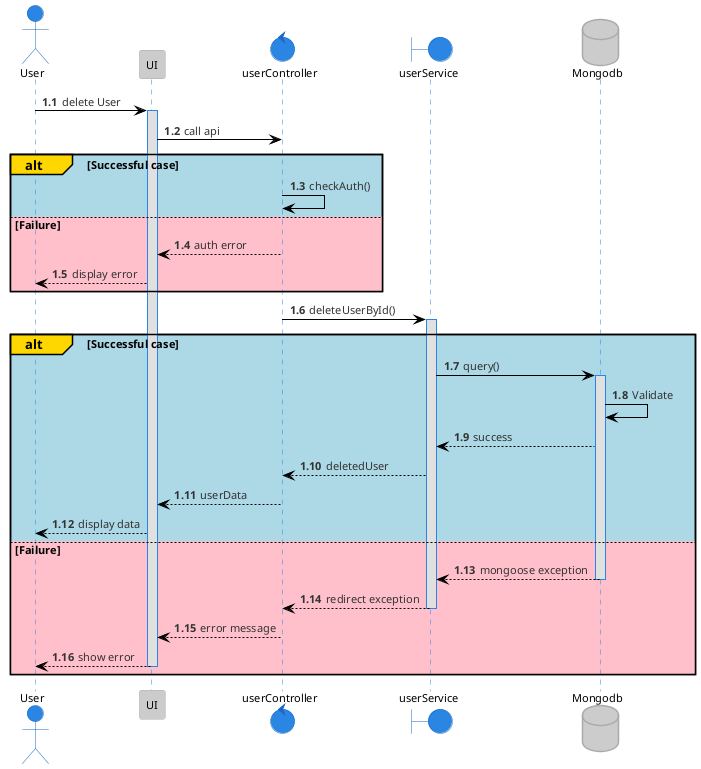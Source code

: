 @startuml updateUser
!theme reddress-lightblue

autonumber 1.1
actor User
participant UI
control  userController
boundary userService
database Mongodb

User -> UI: delete User
activate UI
UI -> userController: call api

alt#Gold #LightBlue Successful case
    userController -> userController: checkAuth()
else #Pink Failure
    userController --> UI: auth error
    UI --> User: display error
end

userController -> userService: deleteUserById()

alt#Gold #LightBlue Successful case
    activate userService
    userService -> Mongodb: query()
    activate Mongodb
    Mongodb -> Mongodb: Validate
    Mongodb --> userService: success
    userService --> userController: deletedUser
    userController --> UI: userData
    UI --> User: display data
else #Pink Failure
    Mongodb --> userService: mongoose exception
    deactivate Mongodb
    userService --> userController: redirect exception
    deactivate userService
    userController --> UI: error message
    deactivate userController
    UI --> User: show error
    deactivate Mongodb
    deactivate UI
end
@enduml
